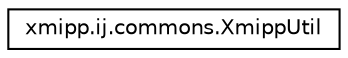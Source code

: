 digraph "Graphical Class Hierarchy"
{
  edge [fontname="Helvetica",fontsize="10",labelfontname="Helvetica",labelfontsize="10"];
  node [fontname="Helvetica",fontsize="10",shape=record];
  rankdir="LR";
  Node0 [label="xmipp.ij.commons.XmippUtil",height=0.2,width=0.4,color="black", fillcolor="white", style="filled",URL="$classxmipp_1_1ij_1_1commons_1_1XmippUtil.html"];
}
